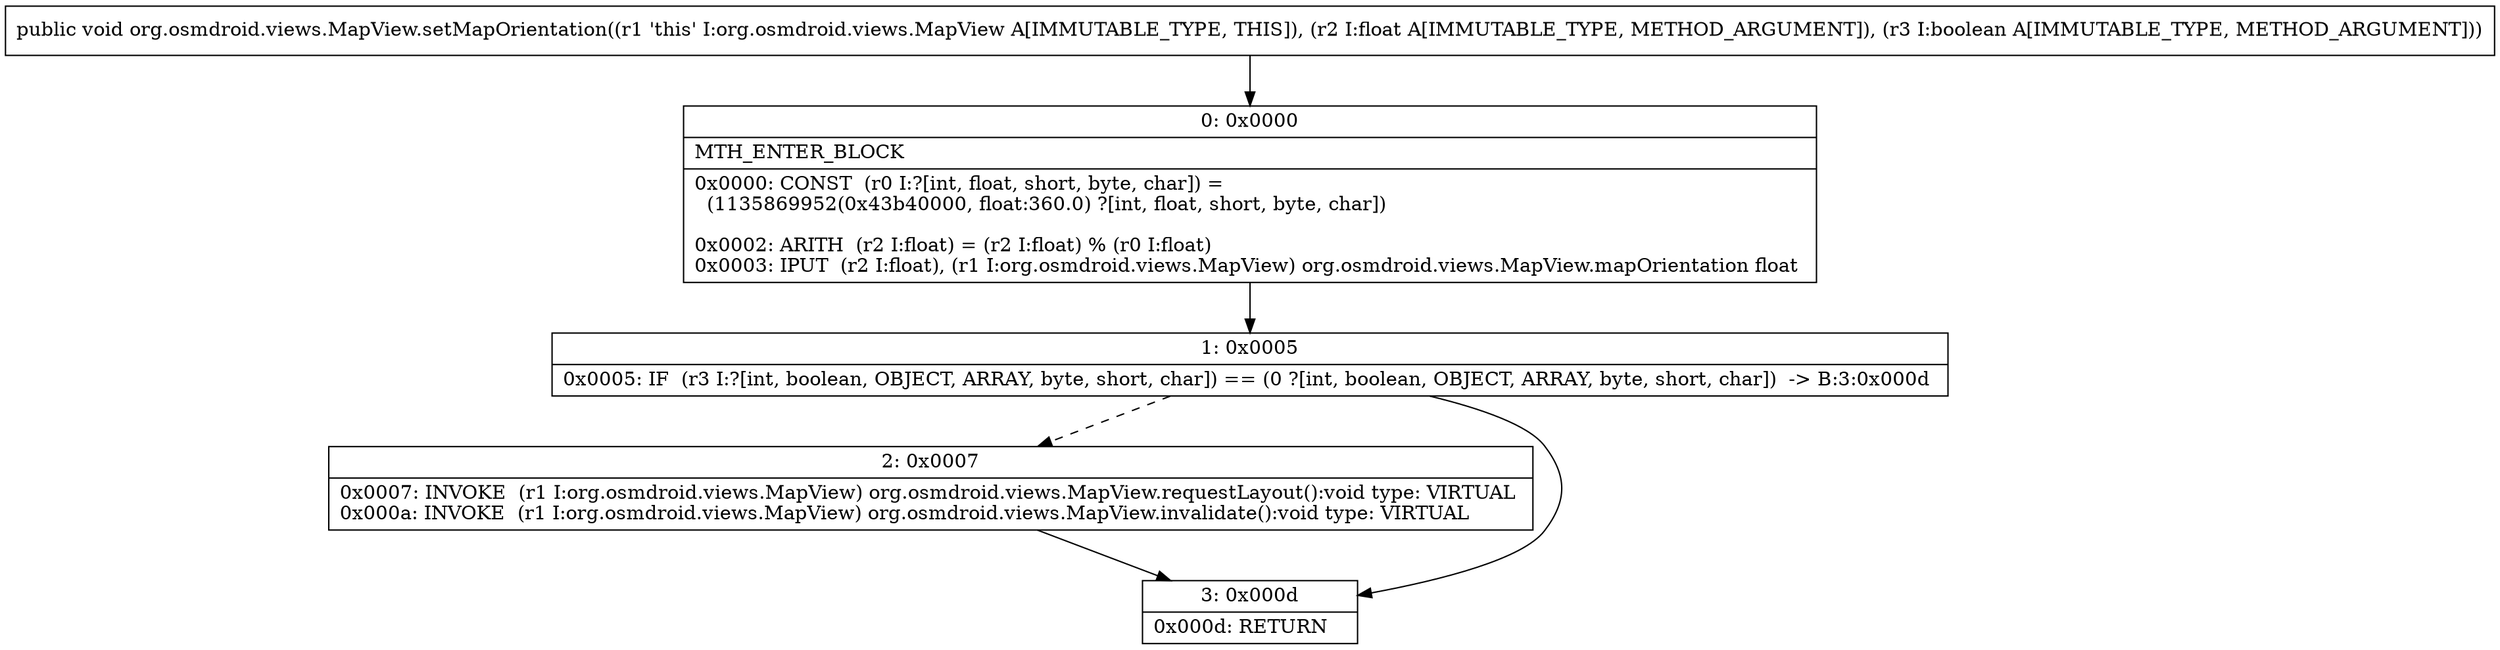 digraph "CFG fororg.osmdroid.views.MapView.setMapOrientation(FZ)V" {
Node_0 [shape=record,label="{0\:\ 0x0000|MTH_ENTER_BLOCK\l|0x0000: CONST  (r0 I:?[int, float, short, byte, char]) = \l  (1135869952(0x43b40000, float:360.0) ?[int, float, short, byte, char])\l \l0x0002: ARITH  (r2 I:float) = (r2 I:float) % (r0 I:float) \l0x0003: IPUT  (r2 I:float), (r1 I:org.osmdroid.views.MapView) org.osmdroid.views.MapView.mapOrientation float \l}"];
Node_1 [shape=record,label="{1\:\ 0x0005|0x0005: IF  (r3 I:?[int, boolean, OBJECT, ARRAY, byte, short, char]) == (0 ?[int, boolean, OBJECT, ARRAY, byte, short, char])  \-\> B:3:0x000d \l}"];
Node_2 [shape=record,label="{2\:\ 0x0007|0x0007: INVOKE  (r1 I:org.osmdroid.views.MapView) org.osmdroid.views.MapView.requestLayout():void type: VIRTUAL \l0x000a: INVOKE  (r1 I:org.osmdroid.views.MapView) org.osmdroid.views.MapView.invalidate():void type: VIRTUAL \l}"];
Node_3 [shape=record,label="{3\:\ 0x000d|0x000d: RETURN   \l}"];
MethodNode[shape=record,label="{public void org.osmdroid.views.MapView.setMapOrientation((r1 'this' I:org.osmdroid.views.MapView A[IMMUTABLE_TYPE, THIS]), (r2 I:float A[IMMUTABLE_TYPE, METHOD_ARGUMENT]), (r3 I:boolean A[IMMUTABLE_TYPE, METHOD_ARGUMENT])) }"];
MethodNode -> Node_0;
Node_0 -> Node_1;
Node_1 -> Node_2[style=dashed];
Node_1 -> Node_3;
Node_2 -> Node_3;
}

